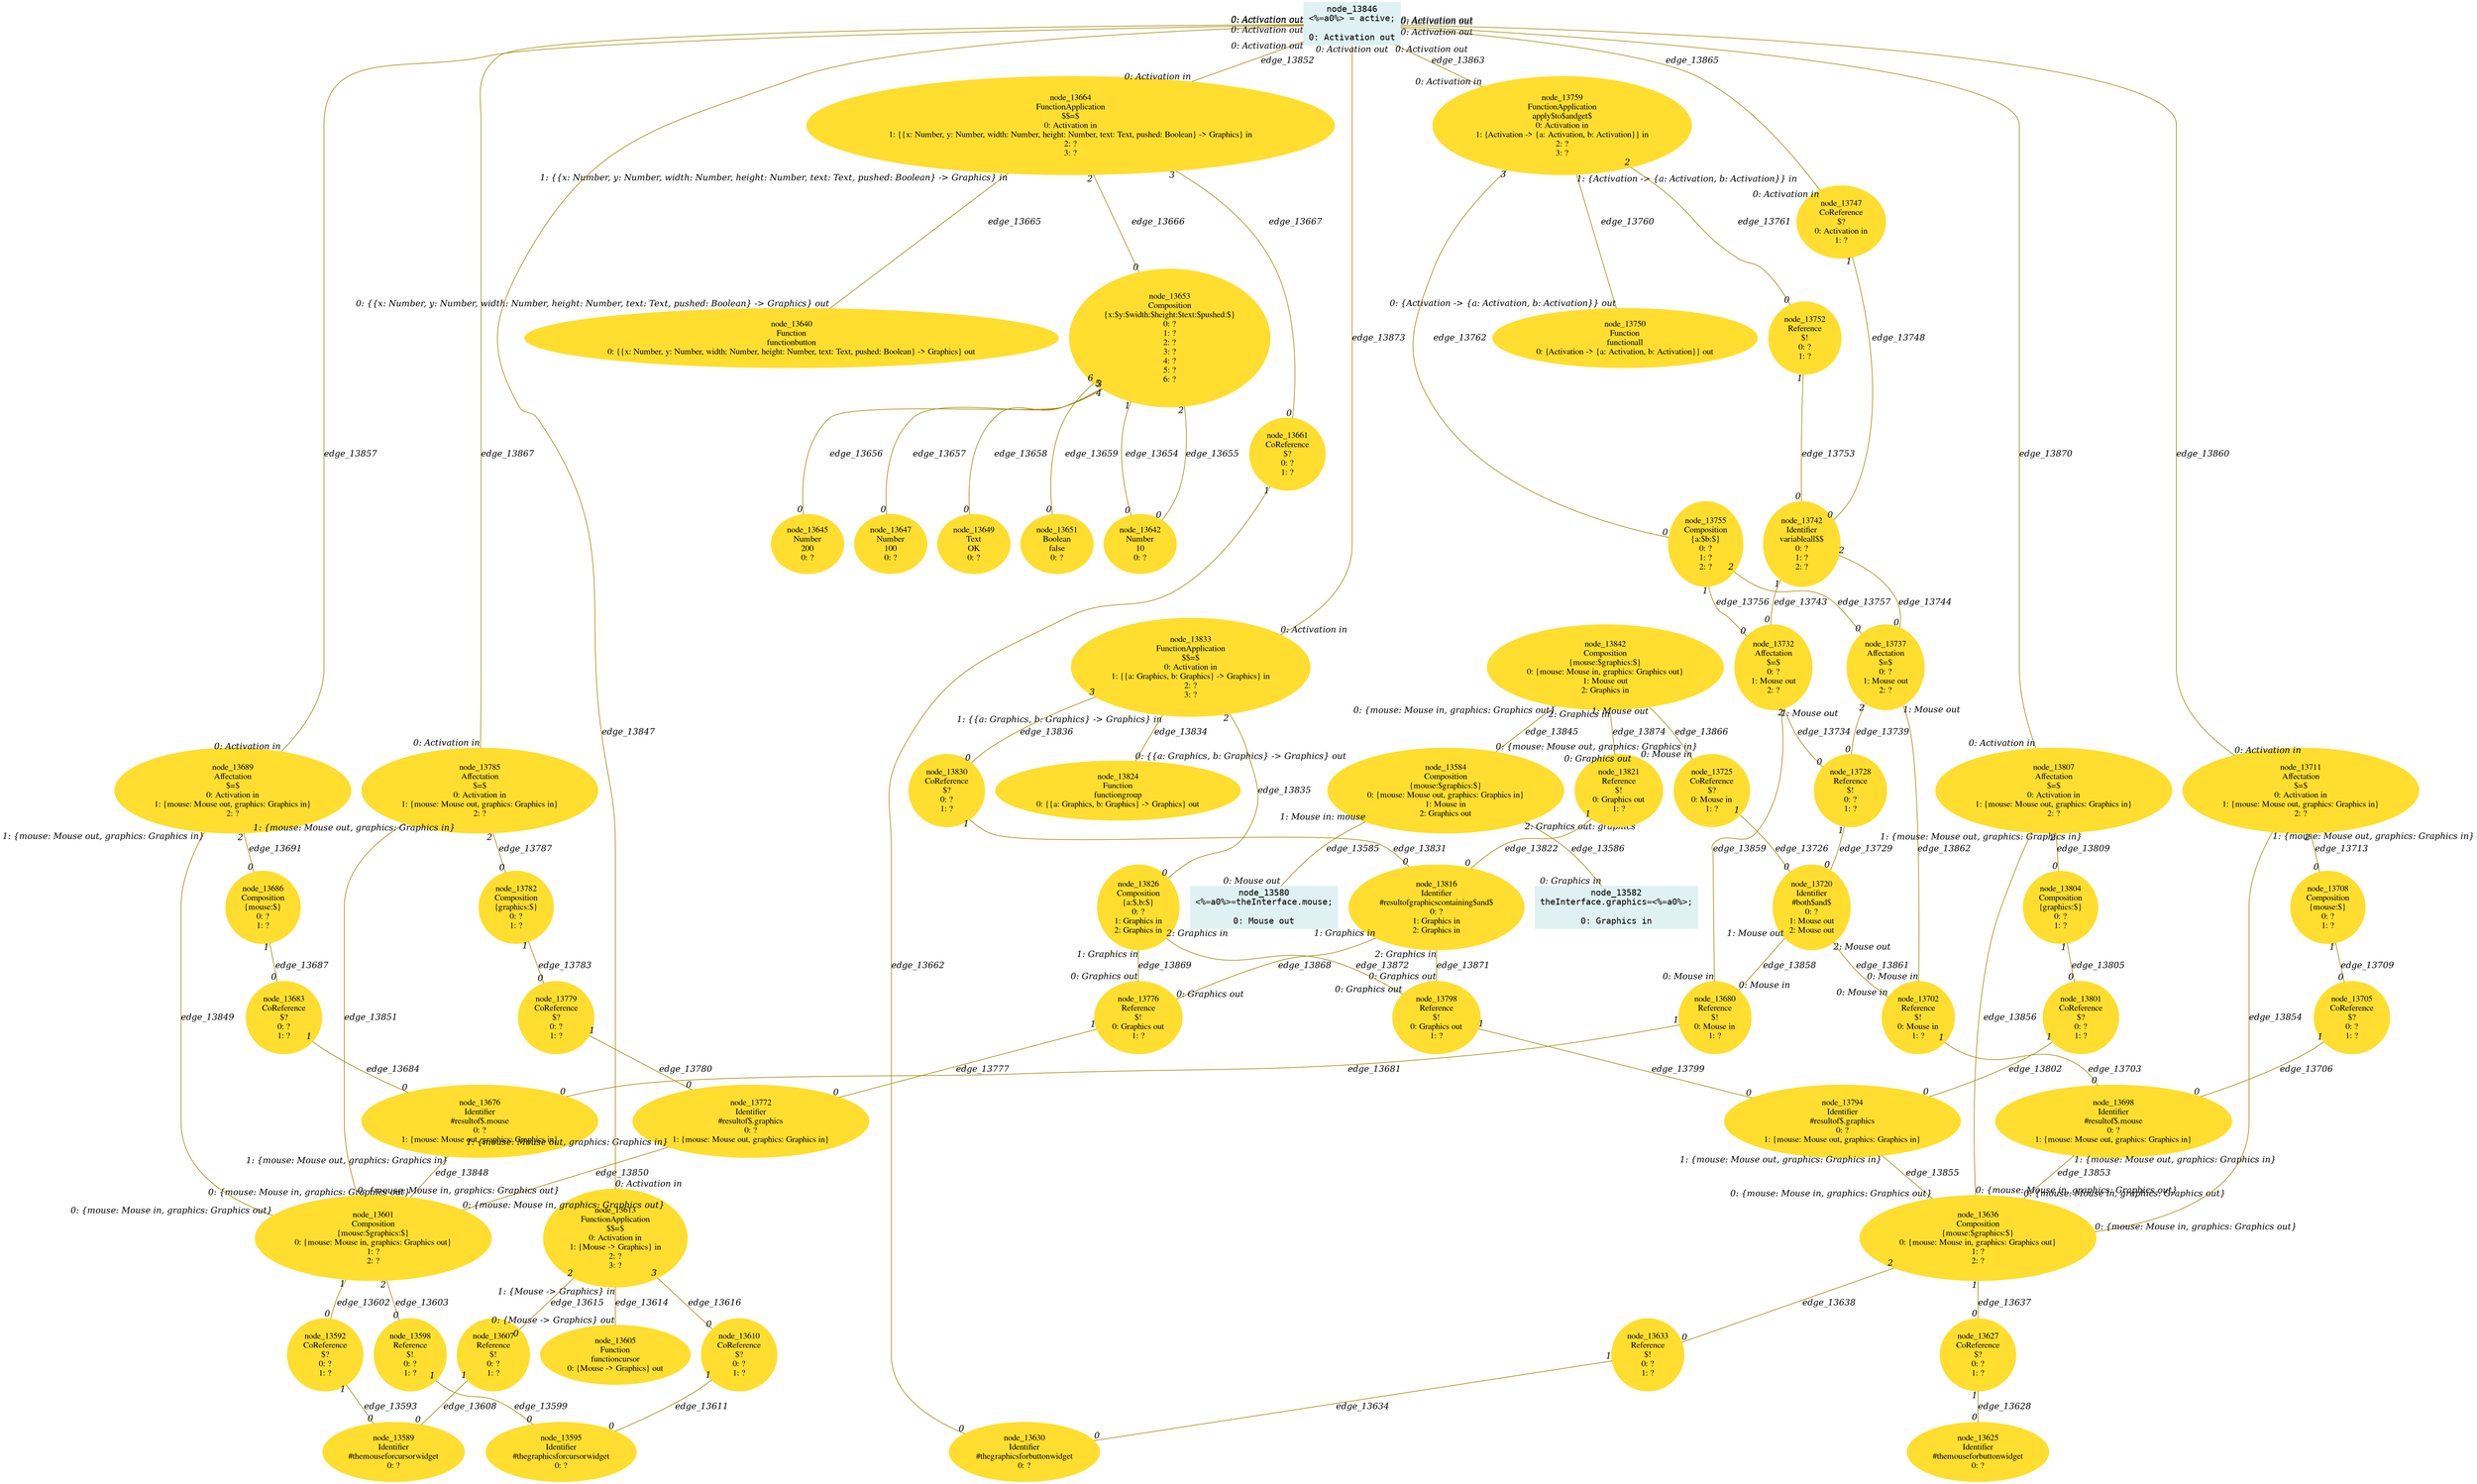 digraph g{node_13580 [shape="box", style="filled", color="#dff1f2", fontname="Courier", label="node_13580
<%=a0%>=theInterface.mouse;

0: Mouse out" ]
node_13582 [shape="box", style="filled", color="#dff1f2", fontname="Courier", label="node_13582
theInterface.graphics=<%=a0%>;

0: Graphics in" ]
node_13584 [shape="ellipse", style="filled", color="#ffde2f", fontname="Times", label="node_13584
Composition
{mouse:$graphics:$}
0: {mouse: Mouse out, graphics: Graphics in}
1: Mouse in
2: Graphics out" ]
node_13589 [shape="ellipse", style="filled", color="#ffde2f", fontname="Times", label="node_13589
Identifier
#themouseforcursorwidget
0: ?" ]
node_13592 [shape="ellipse", style="filled", color="#ffde2f", fontname="Times", label="node_13592
CoReference
$?
0: ?
1: ?" ]
node_13595 [shape="ellipse", style="filled", color="#ffde2f", fontname="Times", label="node_13595
Identifier
#thegraphicsforcursorwidget
0: ?" ]
node_13598 [shape="ellipse", style="filled", color="#ffde2f", fontname="Times", label="node_13598
Reference
$!
0: ?
1: ?" ]
node_13601 [shape="ellipse", style="filled", color="#ffde2f", fontname="Times", label="node_13601
Composition
{mouse:$graphics:$}
0: {mouse: Mouse in, graphics: Graphics out}
1: ?
2: ?" ]
node_13605 [shape="ellipse", style="filled", color="#ffde2f", fontname="Times", label="node_13605
Function
functioncursor
0: {Mouse -> Graphics} out" ]
node_13607 [shape="ellipse", style="filled", color="#ffde2f", fontname="Times", label="node_13607
Reference
$!
0: ?
1: ?" ]
node_13610 [shape="ellipse", style="filled", color="#ffde2f", fontname="Times", label="node_13610
CoReference
$?
0: ?
1: ?" ]
node_13613 [shape="ellipse", style="filled", color="#ffde2f", fontname="Times", label="node_13613
FunctionApplication
$$=$
0: Activation in
1: {Mouse -> Graphics} in
2: ?
3: ?" ]
node_13625 [shape="ellipse", style="filled", color="#ffde2f", fontname="Times", label="node_13625
Identifier
#themouseforbuttonwidget
0: ?" ]
node_13627 [shape="ellipse", style="filled", color="#ffde2f", fontname="Times", label="node_13627
CoReference
$?
0: ?
1: ?" ]
node_13630 [shape="ellipse", style="filled", color="#ffde2f", fontname="Times", label="node_13630
Identifier
#thegraphicsforbuttonwidget
0: ?" ]
node_13633 [shape="ellipse", style="filled", color="#ffde2f", fontname="Times", label="node_13633
Reference
$!
0: ?
1: ?" ]
node_13636 [shape="ellipse", style="filled", color="#ffde2f", fontname="Times", label="node_13636
Composition
{mouse:$graphics:$}
0: {mouse: Mouse in, graphics: Graphics out}
1: ?
2: ?" ]
node_13640 [shape="ellipse", style="filled", color="#ffde2f", fontname="Times", label="node_13640
Function
functionbutton
0: {{x: Number, y: Number, width: Number, height: Number, text: Text, pushed: Boolean} -> Graphics} out" ]
node_13642 [shape="ellipse", style="filled", color="#ffde2f", fontname="Times", label="node_13642
Number
10
0: ?" ]
node_13645 [shape="ellipse", style="filled", color="#ffde2f", fontname="Times", label="node_13645
Number
200
0: ?" ]
node_13647 [shape="ellipse", style="filled", color="#ffde2f", fontname="Times", label="node_13647
Number
100
0: ?" ]
node_13649 [shape="ellipse", style="filled", color="#ffde2f", fontname="Times", label="node_13649
Text
OK
0: ?" ]
node_13651 [shape="ellipse", style="filled", color="#ffde2f", fontname="Times", label="node_13651
Boolean
false
0: ?" ]
node_13653 [shape="ellipse", style="filled", color="#ffde2f", fontname="Times", label="node_13653
Composition
{x:$y:$width:$height:$text:$pushed:$}
0: ?
1: ?
2: ?
3: ?
4: ?
5: ?
6: ?" ]
node_13661 [shape="ellipse", style="filled", color="#ffde2f", fontname="Times", label="node_13661
CoReference
$?
0: ?
1: ?" ]
node_13664 [shape="ellipse", style="filled", color="#ffde2f", fontname="Times", label="node_13664
FunctionApplication
$$=$
0: Activation in
1: {{x: Number, y: Number, width: Number, height: Number, text: Text, pushed: Boolean} -> Graphics} in
2: ?
3: ?" ]
node_13676 [shape="ellipse", style="filled", color="#ffde2f", fontname="Times", label="node_13676
Identifier
#resultof$.mouse
0: ?
1: {mouse: Mouse out, graphics: Graphics in}" ]
node_13680 [shape="ellipse", style="filled", color="#ffde2f", fontname="Times", label="node_13680
Reference
$!
0: Mouse in
1: ?" ]
node_13683 [shape="ellipse", style="filled", color="#ffde2f", fontname="Times", label="node_13683
CoReference
$?
0: ?
1: ?" ]
node_13686 [shape="ellipse", style="filled", color="#ffde2f", fontname="Times", label="node_13686
Composition
{mouse:$}
0: ?
1: ?" ]
node_13689 [shape="ellipse", style="filled", color="#ffde2f", fontname="Times", label="node_13689
Affectation
$=$
0: Activation in
1: {mouse: Mouse out, graphics: Graphics in}
2: ?" ]
node_13698 [shape="ellipse", style="filled", color="#ffde2f", fontname="Times", label="node_13698
Identifier
#resultof$.mouse
0: ?
1: {mouse: Mouse out, graphics: Graphics in}" ]
node_13702 [shape="ellipse", style="filled", color="#ffde2f", fontname="Times", label="node_13702
Reference
$!
0: Mouse in
1: ?" ]
node_13705 [shape="ellipse", style="filled", color="#ffde2f", fontname="Times", label="node_13705
CoReference
$?
0: ?
1: ?" ]
node_13708 [shape="ellipse", style="filled", color="#ffde2f", fontname="Times", label="node_13708
Composition
{mouse:$}
0: ?
1: ?" ]
node_13711 [shape="ellipse", style="filled", color="#ffde2f", fontname="Times", label="node_13711
Affectation
$=$
0: Activation in
1: {mouse: Mouse out, graphics: Graphics in}
2: ?" ]
node_13720 [shape="ellipse", style="filled", color="#ffde2f", fontname="Times", label="node_13720
Identifier
#both$and$
0: ?
1: Mouse out
2: Mouse out" ]
node_13725 [shape="ellipse", style="filled", color="#ffde2f", fontname="Times", label="node_13725
CoReference
$?
0: Mouse in
1: ?" ]
node_13728 [shape="ellipse", style="filled", color="#ffde2f", fontname="Times", label="node_13728
Reference
$!
0: ?
1: ?" ]
node_13732 [shape="ellipse", style="filled", color="#ffde2f", fontname="Times", label="node_13732
Affectation
$=$
0: ?
1: Mouse out
2: ?" ]
node_13737 [shape="ellipse", style="filled", color="#ffde2f", fontname="Times", label="node_13737
Affectation
$=$
0: ?
1: Mouse out
2: ?" ]
node_13742 [shape="ellipse", style="filled", color="#ffde2f", fontname="Times", label="node_13742
Identifier
variableall$$
0: ?
1: ?
2: ?" ]
node_13747 [shape="ellipse", style="filled", color="#ffde2f", fontname="Times", label="node_13747
CoReference
$?
0: Activation in
1: ?" ]
node_13750 [shape="ellipse", style="filled", color="#ffde2f", fontname="Times", label="node_13750
Function
functionall
0: {Activation -> {a: Activation, b: Activation}} out" ]
node_13752 [shape="ellipse", style="filled", color="#ffde2f", fontname="Times", label="node_13752
Reference
$!
0: ?
1: ?" ]
node_13755 [shape="ellipse", style="filled", color="#ffde2f", fontname="Times", label="node_13755
Composition
{a:$b:$}
0: ?
1: ?
2: ?" ]
node_13759 [shape="ellipse", style="filled", color="#ffde2f", fontname="Times", label="node_13759
FunctionApplication
apply$to$andget$
0: Activation in
1: {Activation -> {a: Activation, b: Activation}} in
2: ?
3: ?" ]
node_13772 [shape="ellipse", style="filled", color="#ffde2f", fontname="Times", label="node_13772
Identifier
#resultof$.graphics
0: ?
1: {mouse: Mouse out, graphics: Graphics in}" ]
node_13776 [shape="ellipse", style="filled", color="#ffde2f", fontname="Times", label="node_13776
Reference
$!
0: Graphics out
1: ?" ]
node_13779 [shape="ellipse", style="filled", color="#ffde2f", fontname="Times", label="node_13779
CoReference
$?
0: ?
1: ?" ]
node_13782 [shape="ellipse", style="filled", color="#ffde2f", fontname="Times", label="node_13782
Composition
{graphics:$}
0: ?
1: ?" ]
node_13785 [shape="ellipse", style="filled", color="#ffde2f", fontname="Times", label="node_13785
Affectation
$=$
0: Activation in
1: {mouse: Mouse out, graphics: Graphics in}
2: ?" ]
node_13794 [shape="ellipse", style="filled", color="#ffde2f", fontname="Times", label="node_13794
Identifier
#resultof$.graphics
0: ?
1: {mouse: Mouse out, graphics: Graphics in}" ]
node_13798 [shape="ellipse", style="filled", color="#ffde2f", fontname="Times", label="node_13798
Reference
$!
0: Graphics out
1: ?" ]
node_13801 [shape="ellipse", style="filled", color="#ffde2f", fontname="Times", label="node_13801
CoReference
$?
0: ?
1: ?" ]
node_13804 [shape="ellipse", style="filled", color="#ffde2f", fontname="Times", label="node_13804
Composition
{graphics:$}
0: ?
1: ?" ]
node_13807 [shape="ellipse", style="filled", color="#ffde2f", fontname="Times", label="node_13807
Affectation
$=$
0: Activation in
1: {mouse: Mouse out, graphics: Graphics in}
2: ?" ]
node_13816 [shape="ellipse", style="filled", color="#ffde2f", fontname="Times", label="node_13816
Identifier
#resultofgraphicscontaining$and$
0: ?
1: Graphics in
2: Graphics in" ]
node_13821 [shape="ellipse", style="filled", color="#ffde2f", fontname="Times", label="node_13821
Reference
$!
0: Graphics out
1: ?" ]
node_13824 [shape="ellipse", style="filled", color="#ffde2f", fontname="Times", label="node_13824
Function
functiongroup
0: {{a: Graphics, b: Graphics} -> Graphics} out" ]
node_13826 [shape="ellipse", style="filled", color="#ffde2f", fontname="Times", label="node_13826
Composition
{a:$,b:$}
0: ?
1: Graphics in
2: Graphics in" ]
node_13830 [shape="ellipse", style="filled", color="#ffde2f", fontname="Times", label="node_13830
CoReference
$?
0: ?
1: ?" ]
node_13833 [shape="ellipse", style="filled", color="#ffde2f", fontname="Times", label="node_13833
FunctionApplication
$$=$
0: Activation in
1: {{a: Graphics, b: Graphics} -> Graphics} in
2: ?
3: ?" ]
node_13842 [shape="ellipse", style="filled", color="#ffde2f", fontname="Times", label="node_13842
Composition
{mouse:$graphics:$}
0: {mouse: Mouse in, graphics: Graphics out}
1: Mouse out
2: Graphics in" ]
node_13846 [shape="box", style="filled", color="#dff1f2", fontname="Courier", label="node_13846
<%=a0%> = active;

0: Activation out" ]
node_13584 -> node_13580 [dir=none, arrowHead=none, fontname="Times-Italic", arrowsize=1, color="#9d8400", label="edge_13585",  headlabel="0: Mouse out", taillabel="1: Mouse in: mouse" ]
node_13584 -> node_13582 [dir=none, arrowHead=none, fontname="Times-Italic", arrowsize=1, color="#9d8400", label="edge_13586",  headlabel="0: Graphics in", taillabel="2: Graphics out: graphics" ]
node_13592 -> node_13589 [dir=none, arrowHead=none, fontname="Times-Italic", arrowsize=1, color="#9d8400", label="edge_13593",  headlabel="0", taillabel="1" ]
node_13598 -> node_13595 [dir=none, arrowHead=none, fontname="Times-Italic", arrowsize=1, color="#9d8400", label="edge_13599",  headlabel="0", taillabel="1" ]
node_13601 -> node_13592 [dir=none, arrowHead=none, fontname="Times-Italic", arrowsize=1, color="#9d8400", label="edge_13602",  headlabel="0", taillabel="1" ]
node_13601 -> node_13598 [dir=none, arrowHead=none, fontname="Times-Italic", arrowsize=1, color="#9d8400", label="edge_13603",  headlabel="0", taillabel="2" ]
node_13607 -> node_13589 [dir=none, arrowHead=none, fontname="Times-Italic", arrowsize=1, color="#9d8400", label="edge_13608",  headlabel="0", taillabel="1" ]
node_13610 -> node_13595 [dir=none, arrowHead=none, fontname="Times-Italic", arrowsize=1, color="#9d8400", label="edge_13611",  headlabel="0", taillabel="1" ]
node_13613 -> node_13605 [dir=none, arrowHead=none, fontname="Times-Italic", arrowsize=1, color="#9d8400", label="edge_13614",  headlabel="0: {Mouse -> Graphics} out", taillabel="1: {Mouse -> Graphics} in" ]
node_13613 -> node_13607 [dir=none, arrowHead=none, fontname="Times-Italic", arrowsize=1, color="#9d8400", label="edge_13615",  headlabel="0", taillabel="2" ]
node_13613 -> node_13610 [dir=none, arrowHead=none, fontname="Times-Italic", arrowsize=1, color="#9d8400", label="edge_13616",  headlabel="0", taillabel="3" ]
node_13627 -> node_13625 [dir=none, arrowHead=none, fontname="Times-Italic", arrowsize=1, color="#9d8400", label="edge_13628",  headlabel="0", taillabel="1" ]
node_13633 -> node_13630 [dir=none, arrowHead=none, fontname="Times-Italic", arrowsize=1, color="#9d8400", label="edge_13634",  headlabel="0", taillabel="1" ]
node_13636 -> node_13627 [dir=none, arrowHead=none, fontname="Times-Italic", arrowsize=1, color="#9d8400", label="edge_13637",  headlabel="0", taillabel="1" ]
node_13636 -> node_13633 [dir=none, arrowHead=none, fontname="Times-Italic", arrowsize=1, color="#9d8400", label="edge_13638",  headlabel="0", taillabel="2" ]
node_13653 -> node_13642 [dir=none, arrowHead=none, fontname="Times-Italic", arrowsize=1, color="#9d8400", label="edge_13654",  headlabel="0", taillabel="1" ]
node_13653 -> node_13642 [dir=none, arrowHead=none, fontname="Times-Italic", arrowsize=1, color="#9d8400", label="edge_13655",  headlabel="0", taillabel="2" ]
node_13653 -> node_13645 [dir=none, arrowHead=none, fontname="Times-Italic", arrowsize=1, color="#9d8400", label="edge_13656",  headlabel="0", taillabel="3" ]
node_13653 -> node_13647 [dir=none, arrowHead=none, fontname="Times-Italic", arrowsize=1, color="#9d8400", label="edge_13657",  headlabel="0", taillabel="4" ]
node_13653 -> node_13649 [dir=none, arrowHead=none, fontname="Times-Italic", arrowsize=1, color="#9d8400", label="edge_13658",  headlabel="0", taillabel="5" ]
node_13653 -> node_13651 [dir=none, arrowHead=none, fontname="Times-Italic", arrowsize=1, color="#9d8400", label="edge_13659",  headlabel="0", taillabel="6" ]
node_13661 -> node_13630 [dir=none, arrowHead=none, fontname="Times-Italic", arrowsize=1, color="#9d8400", label="edge_13662",  headlabel="0", taillabel="1" ]
node_13664 -> node_13640 [dir=none, arrowHead=none, fontname="Times-Italic", arrowsize=1, color="#9d8400", label="edge_13665",  headlabel="0: {{x: Number, y: Number, width: Number, height: Number, text: Text, pushed: Boolean} -> Graphics} out", taillabel="1: {{x: Number, y: Number, width: Number, height: Number, text: Text, pushed: Boolean} -> Graphics} in" ]
node_13664 -> node_13653 [dir=none, arrowHead=none, fontname="Times-Italic", arrowsize=1, color="#9d8400", label="edge_13666",  headlabel="0", taillabel="2" ]
node_13664 -> node_13661 [dir=none, arrowHead=none, fontname="Times-Italic", arrowsize=1, color="#9d8400", label="edge_13667",  headlabel="0", taillabel="3" ]
node_13680 -> node_13676 [dir=none, arrowHead=none, fontname="Times-Italic", arrowsize=1, color="#9d8400", label="edge_13681",  headlabel="0", taillabel="1" ]
node_13683 -> node_13676 [dir=none, arrowHead=none, fontname="Times-Italic", arrowsize=1, color="#9d8400", label="edge_13684",  headlabel="0", taillabel="1" ]
node_13686 -> node_13683 [dir=none, arrowHead=none, fontname="Times-Italic", arrowsize=1, color="#9d8400", label="edge_13687",  headlabel="0", taillabel="1" ]
node_13689 -> node_13686 [dir=none, arrowHead=none, fontname="Times-Italic", arrowsize=1, color="#9d8400", label="edge_13691",  headlabel="0", taillabel="2" ]
node_13702 -> node_13698 [dir=none, arrowHead=none, fontname="Times-Italic", arrowsize=1, color="#9d8400", label="edge_13703",  headlabel="0", taillabel="1" ]
node_13705 -> node_13698 [dir=none, arrowHead=none, fontname="Times-Italic", arrowsize=1, color="#9d8400", label="edge_13706",  headlabel="0", taillabel="1" ]
node_13708 -> node_13705 [dir=none, arrowHead=none, fontname="Times-Italic", arrowsize=1, color="#9d8400", label="edge_13709",  headlabel="0", taillabel="1" ]
node_13711 -> node_13708 [dir=none, arrowHead=none, fontname="Times-Italic", arrowsize=1, color="#9d8400", label="edge_13713",  headlabel="0", taillabel="2" ]
node_13725 -> node_13720 [dir=none, arrowHead=none, fontname="Times-Italic", arrowsize=1, color="#9d8400", label="edge_13726",  headlabel="0", taillabel="1" ]
node_13728 -> node_13720 [dir=none, arrowHead=none, fontname="Times-Italic", arrowsize=1, color="#9d8400", label="edge_13729",  headlabel="0", taillabel="1" ]
node_13732 -> node_13728 [dir=none, arrowHead=none, fontname="Times-Italic", arrowsize=1, color="#9d8400", label="edge_13734",  headlabel="0", taillabel="2" ]
node_13737 -> node_13728 [dir=none, arrowHead=none, fontname="Times-Italic", arrowsize=1, color="#9d8400", label="edge_13739",  headlabel="0", taillabel="2" ]
node_13742 -> node_13732 [dir=none, arrowHead=none, fontname="Times-Italic", arrowsize=1, color="#9d8400", label="edge_13743",  headlabel="0", taillabel="1" ]
node_13742 -> node_13737 [dir=none, arrowHead=none, fontname="Times-Italic", arrowsize=1, color="#9d8400", label="edge_13744",  headlabel="0", taillabel="2" ]
node_13747 -> node_13742 [dir=none, arrowHead=none, fontname="Times-Italic", arrowsize=1, color="#9d8400", label="edge_13748",  headlabel="0", taillabel="1" ]
node_13752 -> node_13742 [dir=none, arrowHead=none, fontname="Times-Italic", arrowsize=1, color="#9d8400", label="edge_13753",  headlabel="0", taillabel="1" ]
node_13755 -> node_13732 [dir=none, arrowHead=none, fontname="Times-Italic", arrowsize=1, color="#9d8400", label="edge_13756",  headlabel="0", taillabel="1" ]
node_13755 -> node_13737 [dir=none, arrowHead=none, fontname="Times-Italic", arrowsize=1, color="#9d8400", label="edge_13757",  headlabel="0", taillabel="2" ]
node_13759 -> node_13750 [dir=none, arrowHead=none, fontname="Times-Italic", arrowsize=1, color="#9d8400", label="edge_13760",  headlabel="0: {Activation -> {a: Activation, b: Activation}} out", taillabel="1: {Activation -> {a: Activation, b: Activation}} in" ]
node_13759 -> node_13752 [dir=none, arrowHead=none, fontname="Times-Italic", arrowsize=1, color="#9d8400", label="edge_13761",  headlabel="0", taillabel="2" ]
node_13759 -> node_13755 [dir=none, arrowHead=none, fontname="Times-Italic", arrowsize=1, color="#9d8400", label="edge_13762",  headlabel="0", taillabel="3" ]
node_13776 -> node_13772 [dir=none, arrowHead=none, fontname="Times-Italic", arrowsize=1, color="#9d8400", label="edge_13777",  headlabel="0", taillabel="1" ]
node_13779 -> node_13772 [dir=none, arrowHead=none, fontname="Times-Italic", arrowsize=1, color="#9d8400", label="edge_13780",  headlabel="0", taillabel="1" ]
node_13782 -> node_13779 [dir=none, arrowHead=none, fontname="Times-Italic", arrowsize=1, color="#9d8400", label="edge_13783",  headlabel="0", taillabel="1" ]
node_13785 -> node_13782 [dir=none, arrowHead=none, fontname="Times-Italic", arrowsize=1, color="#9d8400", label="edge_13787",  headlabel="0", taillabel="2" ]
node_13798 -> node_13794 [dir=none, arrowHead=none, fontname="Times-Italic", arrowsize=1, color="#9d8400", label="edge_13799",  headlabel="0", taillabel="1" ]
node_13801 -> node_13794 [dir=none, arrowHead=none, fontname="Times-Italic", arrowsize=1, color="#9d8400", label="edge_13802",  headlabel="0", taillabel="1" ]
node_13804 -> node_13801 [dir=none, arrowHead=none, fontname="Times-Italic", arrowsize=1, color="#9d8400", label="edge_13805",  headlabel="0", taillabel="1" ]
node_13807 -> node_13804 [dir=none, arrowHead=none, fontname="Times-Italic", arrowsize=1, color="#9d8400", label="edge_13809",  headlabel="0", taillabel="2" ]
node_13821 -> node_13816 [dir=none, arrowHead=none, fontname="Times-Italic", arrowsize=1, color="#9d8400", label="edge_13822",  headlabel="0", taillabel="1" ]
node_13830 -> node_13816 [dir=none, arrowHead=none, fontname="Times-Italic", arrowsize=1, color="#9d8400", label="edge_13831",  headlabel="0", taillabel="1" ]
node_13833 -> node_13824 [dir=none, arrowHead=none, fontname="Times-Italic", arrowsize=1, color="#9d8400", label="edge_13834",  headlabel="0: {{a: Graphics, b: Graphics} -> Graphics} out", taillabel="1: {{a: Graphics, b: Graphics} -> Graphics} in" ]
node_13833 -> node_13826 [dir=none, arrowHead=none, fontname="Times-Italic", arrowsize=1, color="#9d8400", label="edge_13835",  headlabel="0", taillabel="2" ]
node_13833 -> node_13830 [dir=none, arrowHead=none, fontname="Times-Italic", arrowsize=1, color="#9d8400", label="edge_13836",  headlabel="0", taillabel="3" ]
node_13842 -> node_13584 [dir=none, arrowHead=none, fontname="Times-Italic", arrowsize=1, color="#9d8400", label="edge_13845",  headlabel="0: {mouse: Mouse out, graphics: Graphics in}", taillabel="0: {mouse: Mouse in, graphics: Graphics out}" ]
node_13846 -> node_13613 [dir=none, arrowHead=none, fontname="Times-Italic", arrowsize=1, color="#9d8400", label="edge_13847",  headlabel="0: Activation in", taillabel="0: Activation out" ]
node_13676 -> node_13601 [dir=none, arrowHead=none, fontname="Times-Italic", arrowsize=1, color="#9d8400", label="edge_13848",  headlabel="0: {mouse: Mouse in, graphics: Graphics out}", taillabel="1: {mouse: Mouse out, graphics: Graphics in}" ]
node_13689 -> node_13601 [dir=none, arrowHead=none, fontname="Times-Italic", arrowsize=1, color="#9d8400", label="edge_13849",  headlabel="0: {mouse: Mouse in, graphics: Graphics out}", taillabel="1: {mouse: Mouse out, graphics: Graphics in}" ]
node_13772 -> node_13601 [dir=none, arrowHead=none, fontname="Times-Italic", arrowsize=1, color="#9d8400", label="edge_13850",  headlabel="0: {mouse: Mouse in, graphics: Graphics out}", taillabel="1: {mouse: Mouse out, graphics: Graphics in}" ]
node_13785 -> node_13601 [dir=none, arrowHead=none, fontname="Times-Italic", arrowsize=1, color="#9d8400", label="edge_13851",  headlabel="0: {mouse: Mouse in, graphics: Graphics out}", taillabel="1: {mouse: Mouse out, graphics: Graphics in}" ]
node_13846 -> node_13664 [dir=none, arrowHead=none, fontname="Times-Italic", arrowsize=1, color="#9d8400", label="edge_13852",  headlabel="0: Activation in", taillabel="0: Activation out" ]
node_13698 -> node_13636 [dir=none, arrowHead=none, fontname="Times-Italic", arrowsize=1, color="#9d8400", label="edge_13853",  headlabel="0: {mouse: Mouse in, graphics: Graphics out}", taillabel="1: {mouse: Mouse out, graphics: Graphics in}" ]
node_13711 -> node_13636 [dir=none, arrowHead=none, fontname="Times-Italic", arrowsize=1, color="#9d8400", label="edge_13854",  headlabel="0: {mouse: Mouse in, graphics: Graphics out}", taillabel="1: {mouse: Mouse out, graphics: Graphics in}" ]
node_13794 -> node_13636 [dir=none, arrowHead=none, fontname="Times-Italic", arrowsize=1, color="#9d8400", label="edge_13855",  headlabel="0: {mouse: Mouse in, graphics: Graphics out}", taillabel="1: {mouse: Mouse out, graphics: Graphics in}" ]
node_13807 -> node_13636 [dir=none, arrowHead=none, fontname="Times-Italic", arrowsize=1, color="#9d8400", label="edge_13856",  headlabel="0: {mouse: Mouse in, graphics: Graphics out}", taillabel="1: {mouse: Mouse out, graphics: Graphics in}" ]
node_13846 -> node_13689 [dir=none, arrowHead=none, fontname="Times-Italic", arrowsize=1, color="#9d8400", label="edge_13857",  headlabel="0: Activation in", taillabel="0: Activation out" ]
node_13720 -> node_13680 [dir=none, arrowHead=none, fontname="Times-Italic", arrowsize=1, color="#9d8400", label="edge_13858",  headlabel="0: Mouse in", taillabel="1: Mouse out" ]
node_13732 -> node_13680 [dir=none, arrowHead=none, fontname="Times-Italic", arrowsize=1, color="#9d8400", label="edge_13859",  headlabel="0: Mouse in", taillabel="1: Mouse out" ]
node_13846 -> node_13711 [dir=none, arrowHead=none, fontname="Times-Italic", arrowsize=1, color="#9d8400", label="edge_13860",  headlabel="0: Activation in", taillabel="0: Activation out" ]
node_13720 -> node_13702 [dir=none, arrowHead=none, fontname="Times-Italic", arrowsize=1, color="#9d8400", label="edge_13861",  headlabel="0: Mouse in", taillabel="2: Mouse out" ]
node_13737 -> node_13702 [dir=none, arrowHead=none, fontname="Times-Italic", arrowsize=1, color="#9d8400", label="edge_13862",  headlabel="0: Mouse in", taillabel="1: Mouse out" ]
node_13846 -> node_13759 [dir=none, arrowHead=none, fontname="Times-Italic", arrowsize=1, color="#9d8400", label="edge_13863",  headlabel="0: Activation in", taillabel="0: Activation out" ]
node_13846 -> node_13747 [dir=none, arrowHead=none, fontname="Times-Italic", arrowsize=1, color="#9d8400", label="edge_13865",  headlabel="0: Activation in", taillabel="0: Activation out" ]
node_13842 -> node_13725 [dir=none, arrowHead=none, fontname="Times-Italic", arrowsize=1, color="#9d8400", label="edge_13866",  headlabel="0: Mouse in", taillabel="1: Mouse out" ]
node_13846 -> node_13785 [dir=none, arrowHead=none, fontname="Times-Italic", arrowsize=1, color="#9d8400", label="edge_13867",  headlabel="0: Activation in", taillabel="0: Activation out" ]
node_13816 -> node_13776 [dir=none, arrowHead=none, fontname="Times-Italic", arrowsize=1, color="#9d8400", label="edge_13868",  headlabel="0: Graphics out", taillabel="1: Graphics in" ]
node_13826 -> node_13776 [dir=none, arrowHead=none, fontname="Times-Italic", arrowsize=1, color="#9d8400", label="edge_13869",  headlabel="0: Graphics out", taillabel="1: Graphics in" ]
node_13846 -> node_13807 [dir=none, arrowHead=none, fontname="Times-Italic", arrowsize=1, color="#9d8400", label="edge_13870",  headlabel="0: Activation in", taillabel="0: Activation out" ]
node_13816 -> node_13798 [dir=none, arrowHead=none, fontname="Times-Italic", arrowsize=1, color="#9d8400", label="edge_13871",  headlabel="0: Graphics out", taillabel="2: Graphics in" ]
node_13826 -> node_13798 [dir=none, arrowHead=none, fontname="Times-Italic", arrowsize=1, color="#9d8400", label="edge_13872",  headlabel="0: Graphics out", taillabel="2: Graphics in" ]
node_13846 -> node_13833 [dir=none, arrowHead=none, fontname="Times-Italic", arrowsize=1, color="#9d8400", label="edge_13873",  headlabel="0: Activation in", taillabel="0: Activation out" ]
node_13842 -> node_13821 [dir=none, arrowHead=none, fontname="Times-Italic", arrowsize=1, color="#9d8400", label="edge_13874",  headlabel="0: Graphics out", taillabel="2: Graphics in" ]
}